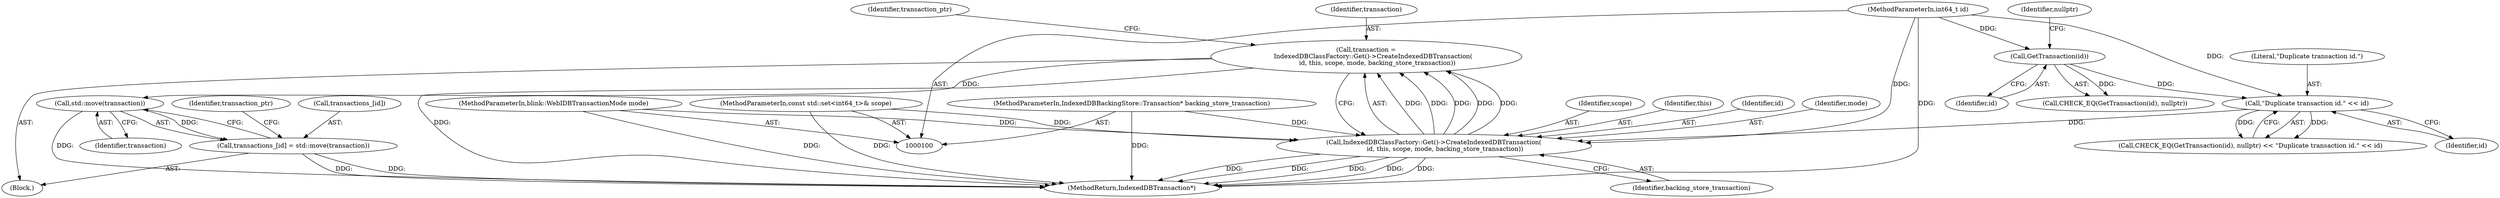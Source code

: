 digraph "0_Chrome_11601c08e92732d2883af2057c41c17cba890844_0@API" {
"1000131" [label="(Call,std::move(transaction))"];
"1000115" [label="(Call,transaction =\n       IndexedDBClassFactory::Get()->CreateIndexedDBTransaction(\n           id, this, scope, mode, backing_store_transaction))"];
"1000117" [label="(Call,IndexedDBClassFactory::Get()->CreateIndexedDBTransaction(\n           id, this, scope, mode, backing_store_transaction))"];
"1000111" [label="(Call,\"Duplicate transaction id.\" << id)"];
"1000108" [label="(Call,GetTransaction(id))"];
"1000101" [label="(MethodParameterIn,int64_t id)"];
"1000102" [label="(MethodParameterIn,const std::set<int64_t>& scope)"];
"1000103" [label="(MethodParameterIn,blink::WebIDBTransactionMode mode)"];
"1000104" [label="(MethodParameterIn,IndexedDBBackingStore::Transaction* backing_store_transaction)"];
"1000127" [label="(Call,transactions_[id] = std::move(transaction))"];
"1000128" [label="(Call,transactions_[id])"];
"1000122" [label="(Identifier,backing_store_transaction)"];
"1000104" [label="(MethodParameterIn,IndexedDBBackingStore::Transaction* backing_store_transaction)"];
"1000117" [label="(Call,IndexedDBClassFactory::Get()->CreateIndexedDBTransaction(\n           id, this, scope, mode, backing_store_transaction))"];
"1000111" [label="(Call,\"Duplicate transaction id.\" << id)"];
"1000109" [label="(Identifier,id)"];
"1000110" [label="(Identifier,nullptr)"];
"1000113" [label="(Identifier,id)"];
"1000120" [label="(Identifier,scope)"];
"1000119" [label="(Identifier,this)"];
"1000118" [label="(Identifier,id)"];
"1000101" [label="(MethodParameterIn,int64_t id)"];
"1000135" [label="(MethodReturn,IndexedDBTransaction*)"];
"1000108" [label="(Call,GetTransaction(id))"];
"1000131" [label="(Call,std::move(transaction))"];
"1000107" [label="(Call,CHECK_EQ(GetTransaction(id), nullptr))"];
"1000125" [label="(Identifier,transaction_ptr)"];
"1000127" [label="(Call,transactions_[id] = std::move(transaction))"];
"1000112" [label="(Literal,\"Duplicate transaction id.\")"];
"1000103" [label="(MethodParameterIn,blink::WebIDBTransactionMode mode)"];
"1000106" [label="(Call,CHECK_EQ(GetTransaction(id), nullptr) << \"Duplicate transaction id.\" << id)"];
"1000102" [label="(MethodParameterIn,const std::set<int64_t>& scope)"];
"1000116" [label="(Identifier,transaction)"];
"1000115" [label="(Call,transaction =\n       IndexedDBClassFactory::Get()->CreateIndexedDBTransaction(\n           id, this, scope, mode, backing_store_transaction))"];
"1000134" [label="(Identifier,transaction_ptr)"];
"1000132" [label="(Identifier,transaction)"];
"1000105" [label="(Block,)"];
"1000121" [label="(Identifier,mode)"];
"1000131" -> "1000127"  [label="AST: "];
"1000131" -> "1000132"  [label="CFG: "];
"1000132" -> "1000131"  [label="AST: "];
"1000127" -> "1000131"  [label="CFG: "];
"1000131" -> "1000135"  [label="DDG: "];
"1000131" -> "1000127"  [label="DDG: "];
"1000115" -> "1000131"  [label="DDG: "];
"1000115" -> "1000105"  [label="AST: "];
"1000115" -> "1000117"  [label="CFG: "];
"1000116" -> "1000115"  [label="AST: "];
"1000117" -> "1000115"  [label="AST: "];
"1000125" -> "1000115"  [label="CFG: "];
"1000115" -> "1000135"  [label="DDG: "];
"1000117" -> "1000115"  [label="DDG: "];
"1000117" -> "1000115"  [label="DDG: "];
"1000117" -> "1000115"  [label="DDG: "];
"1000117" -> "1000115"  [label="DDG: "];
"1000117" -> "1000115"  [label="DDG: "];
"1000117" -> "1000122"  [label="CFG: "];
"1000118" -> "1000117"  [label="AST: "];
"1000119" -> "1000117"  [label="AST: "];
"1000120" -> "1000117"  [label="AST: "];
"1000121" -> "1000117"  [label="AST: "];
"1000122" -> "1000117"  [label="AST: "];
"1000117" -> "1000135"  [label="DDG: "];
"1000117" -> "1000135"  [label="DDG: "];
"1000117" -> "1000135"  [label="DDG: "];
"1000117" -> "1000135"  [label="DDG: "];
"1000117" -> "1000135"  [label="DDG: "];
"1000111" -> "1000117"  [label="DDG: "];
"1000101" -> "1000117"  [label="DDG: "];
"1000102" -> "1000117"  [label="DDG: "];
"1000103" -> "1000117"  [label="DDG: "];
"1000104" -> "1000117"  [label="DDG: "];
"1000111" -> "1000106"  [label="AST: "];
"1000111" -> "1000113"  [label="CFG: "];
"1000112" -> "1000111"  [label="AST: "];
"1000113" -> "1000111"  [label="AST: "];
"1000106" -> "1000111"  [label="CFG: "];
"1000111" -> "1000106"  [label="DDG: "];
"1000111" -> "1000106"  [label="DDG: "];
"1000108" -> "1000111"  [label="DDG: "];
"1000101" -> "1000111"  [label="DDG: "];
"1000108" -> "1000107"  [label="AST: "];
"1000108" -> "1000109"  [label="CFG: "];
"1000109" -> "1000108"  [label="AST: "];
"1000110" -> "1000108"  [label="CFG: "];
"1000108" -> "1000107"  [label="DDG: "];
"1000101" -> "1000108"  [label="DDG: "];
"1000101" -> "1000100"  [label="AST: "];
"1000101" -> "1000135"  [label="DDG: "];
"1000102" -> "1000100"  [label="AST: "];
"1000102" -> "1000135"  [label="DDG: "];
"1000103" -> "1000100"  [label="AST: "];
"1000103" -> "1000135"  [label="DDG: "];
"1000104" -> "1000100"  [label="AST: "];
"1000104" -> "1000135"  [label="DDG: "];
"1000127" -> "1000105"  [label="AST: "];
"1000128" -> "1000127"  [label="AST: "];
"1000134" -> "1000127"  [label="CFG: "];
"1000127" -> "1000135"  [label="DDG: "];
"1000127" -> "1000135"  [label="DDG: "];
}
